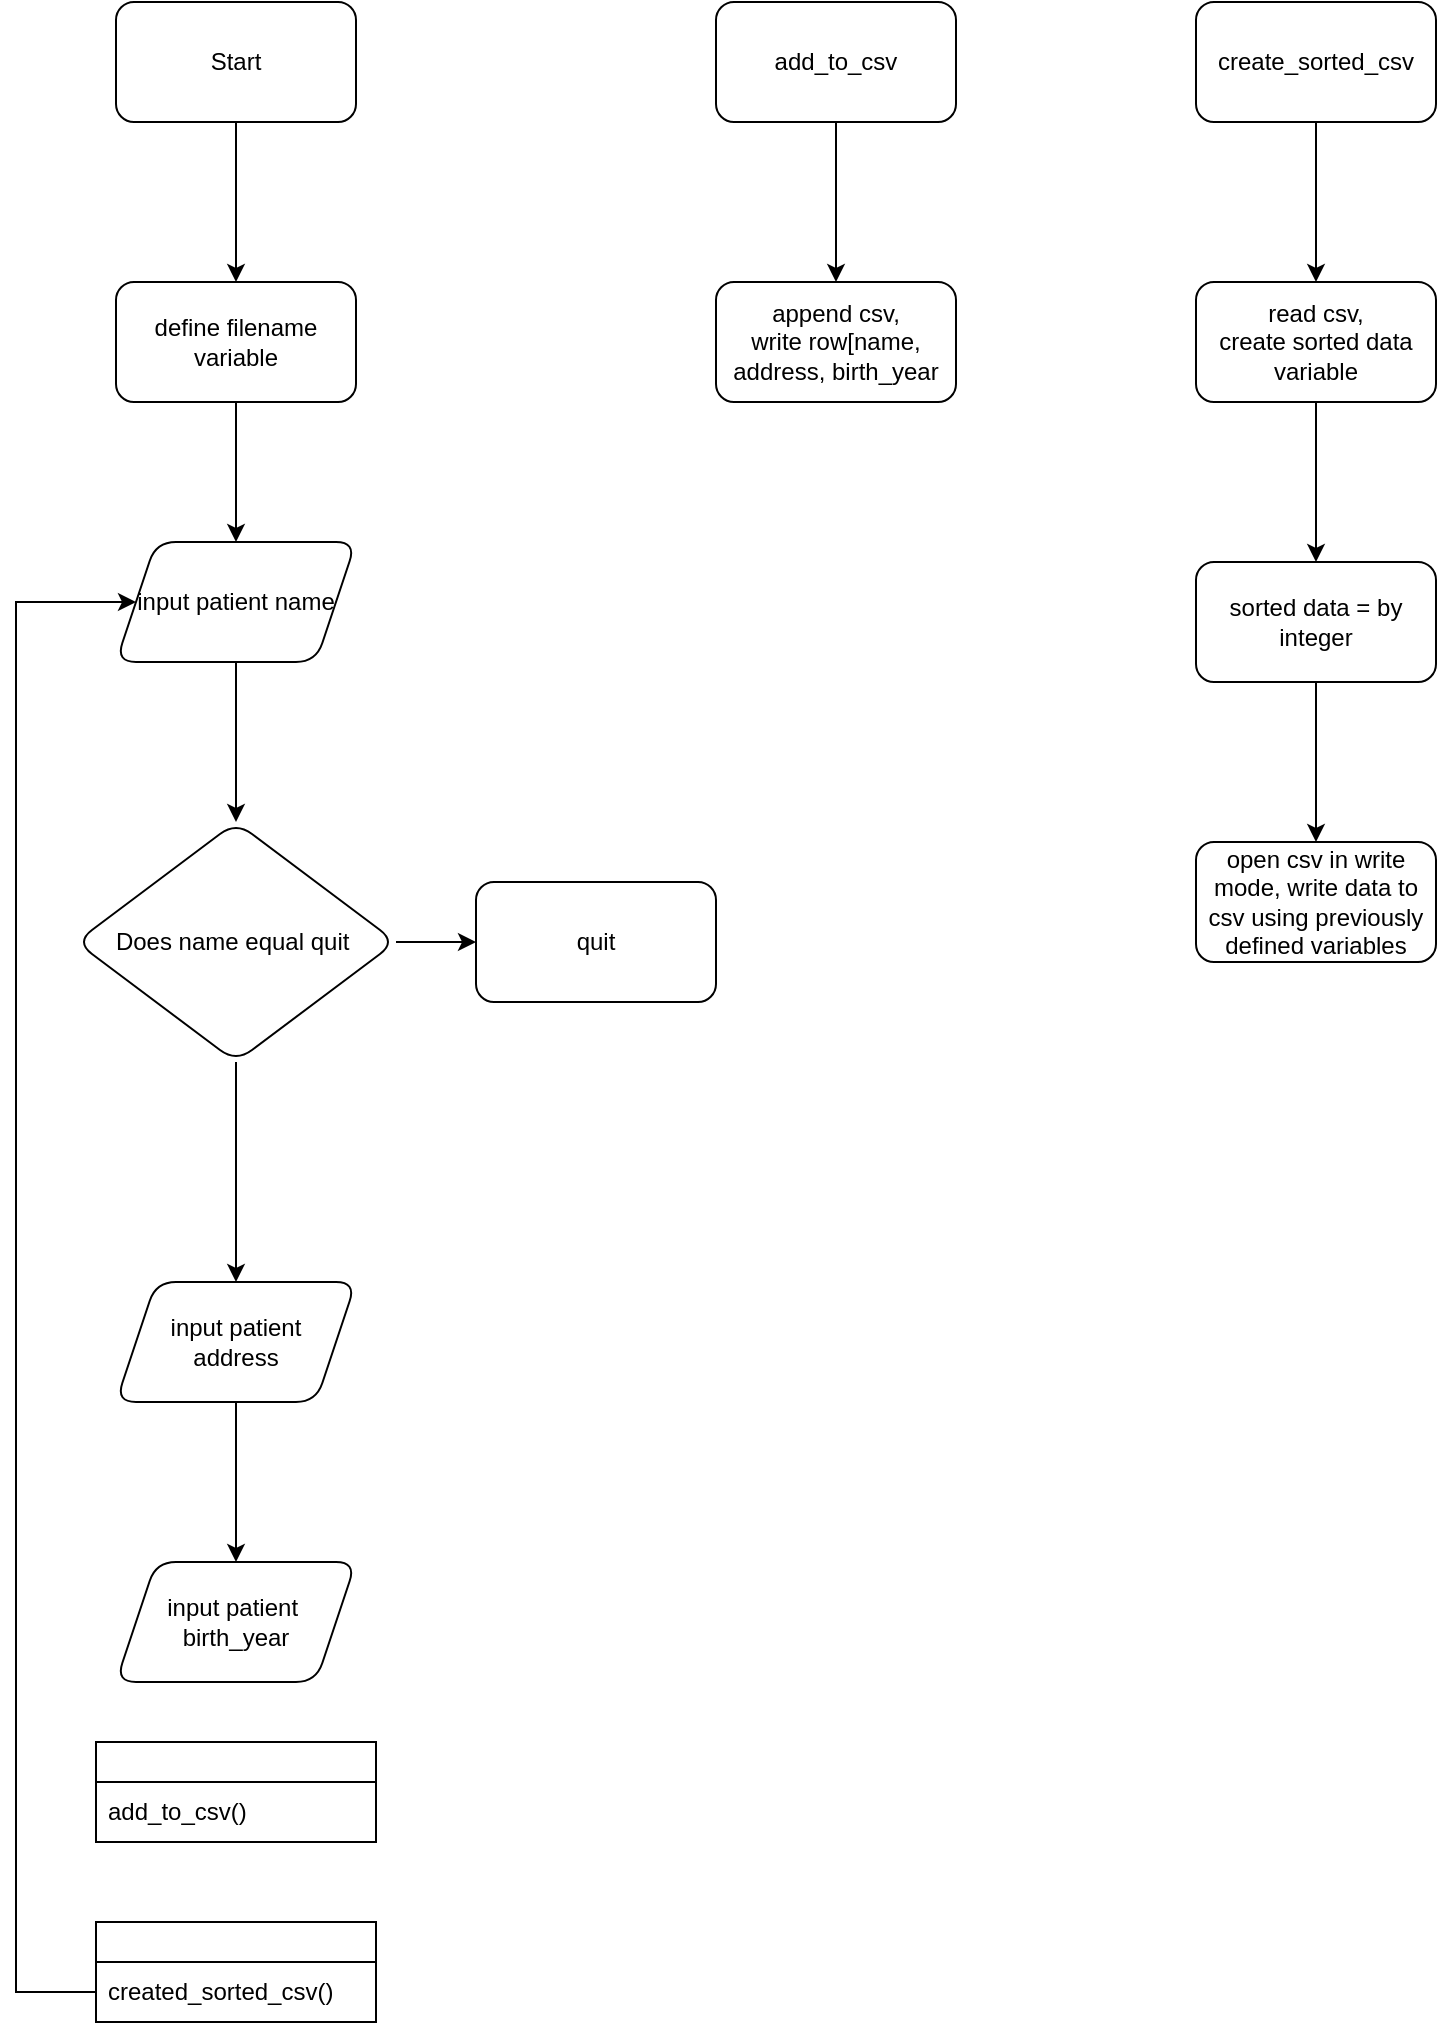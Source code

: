 <mxfile version="21.3.3" type="github">
  <diagram name="Page-1" id="8bYPDBFf9vM7yHo1ai8J">
    <mxGraphModel dx="1687" dy="927" grid="1" gridSize="10" guides="1" tooltips="1" connect="1" arrows="1" fold="1" page="1" pageScale="1" pageWidth="850" pageHeight="1100" math="0" shadow="0">
      <root>
        <mxCell id="0" />
        <mxCell id="1" parent="0" />
        <mxCell id="wSVqXRFub9iAn6hktArB-3" value="" style="edgeStyle=orthogonalEdgeStyle;rounded=0;orthogonalLoop=1;jettySize=auto;html=1;" edge="1" parent="1" source="wSVqXRFub9iAn6hktArB-1" target="wSVqXRFub9iAn6hktArB-2">
          <mxGeometry relative="1" as="geometry" />
        </mxCell>
        <mxCell id="wSVqXRFub9iAn6hktArB-1" value="Start" style="rounded=1;whiteSpace=wrap;html=1;" vertex="1" parent="1">
          <mxGeometry x="80" y="30" width="120" height="60" as="geometry" />
        </mxCell>
        <mxCell id="wSVqXRFub9iAn6hktArB-5" value="" style="edgeStyle=orthogonalEdgeStyle;rounded=0;orthogonalLoop=1;jettySize=auto;html=1;" edge="1" parent="1" source="wSVqXRFub9iAn6hktArB-10" target="wSVqXRFub9iAn6hktArB-4">
          <mxGeometry relative="1" as="geometry" />
        </mxCell>
        <mxCell id="wSVqXRFub9iAn6hktArB-2" value="define filename variable" style="whiteSpace=wrap;html=1;rounded=1;" vertex="1" parent="1">
          <mxGeometry x="80" y="170" width="120" height="60" as="geometry" />
        </mxCell>
        <mxCell id="wSVqXRFub9iAn6hktArB-7" value="" style="edgeStyle=orthogonalEdgeStyle;rounded=0;orthogonalLoop=1;jettySize=auto;html=1;" edge="1" parent="1" source="wSVqXRFub9iAn6hktArB-4" target="wSVqXRFub9iAn6hktArB-6">
          <mxGeometry relative="1" as="geometry" />
        </mxCell>
        <mxCell id="wSVqXRFub9iAn6hktArB-9" value="" style="edgeStyle=orthogonalEdgeStyle;rounded=0;orthogonalLoop=1;jettySize=auto;html=1;" edge="1" parent="1" source="wSVqXRFub9iAn6hktArB-4" target="wSVqXRFub9iAn6hktArB-8">
          <mxGeometry relative="1" as="geometry" />
        </mxCell>
        <mxCell id="wSVqXRFub9iAn6hktArB-4" value="Does name equal quit&amp;nbsp;" style="rhombus;whiteSpace=wrap;html=1;rounded=1;" vertex="1" parent="1">
          <mxGeometry x="60" y="440" width="160" height="120" as="geometry" />
        </mxCell>
        <mxCell id="wSVqXRFub9iAn6hktArB-6" value="quit" style="whiteSpace=wrap;html=1;rounded=1;" vertex="1" parent="1">
          <mxGeometry x="260" y="470" width="120" height="60" as="geometry" />
        </mxCell>
        <mxCell id="wSVqXRFub9iAn6hktArB-13" value="" style="edgeStyle=orthogonalEdgeStyle;rounded=0;orthogonalLoop=1;jettySize=auto;html=1;" edge="1" parent="1" source="wSVqXRFub9iAn6hktArB-8" target="wSVqXRFub9iAn6hktArB-12">
          <mxGeometry relative="1" as="geometry" />
        </mxCell>
        <mxCell id="wSVqXRFub9iAn6hktArB-8" value="input patient&lt;br&gt;address" style="shape=parallelogram;perimeter=parallelogramPerimeter;whiteSpace=wrap;html=1;fixedSize=1;rounded=1;" vertex="1" parent="1">
          <mxGeometry x="80" y="670" width="120" height="60" as="geometry" />
        </mxCell>
        <mxCell id="wSVqXRFub9iAn6hktArB-11" value="" style="edgeStyle=orthogonalEdgeStyle;rounded=0;orthogonalLoop=1;jettySize=auto;html=1;" edge="1" parent="1" source="wSVqXRFub9iAn6hktArB-2" target="wSVqXRFub9iAn6hktArB-10">
          <mxGeometry relative="1" as="geometry">
            <mxPoint x="140" y="230" as="sourcePoint" />
            <mxPoint x="140" y="440" as="targetPoint" />
          </mxGeometry>
        </mxCell>
        <mxCell id="wSVqXRFub9iAn6hktArB-10" value="input patient name" style="shape=parallelogram;perimeter=parallelogramPerimeter;whiteSpace=wrap;html=1;fixedSize=1;rounded=1;" vertex="1" parent="1">
          <mxGeometry x="80" y="300" width="120" height="60" as="geometry" />
        </mxCell>
        <mxCell id="wSVqXRFub9iAn6hktArB-12" value="input patient&amp;nbsp;&lt;br&gt;birth_year" style="shape=parallelogram;perimeter=parallelogramPerimeter;whiteSpace=wrap;html=1;fixedSize=1;rounded=1;" vertex="1" parent="1">
          <mxGeometry x="80" y="810" width="120" height="60" as="geometry" />
        </mxCell>
        <mxCell id="wSVqXRFub9iAn6hktArB-14" value="" style="swimlane;fontStyle=0;childLayout=stackLayout;horizontal=1;startSize=20;horizontalStack=0;resizeParent=1;resizeParentMax=0;resizeLast=0;collapsible=1;marginBottom=0;whiteSpace=wrap;html=1;" vertex="1" parent="1">
          <mxGeometry x="70" y="900" width="140" height="50" as="geometry" />
        </mxCell>
        <mxCell id="wSVqXRFub9iAn6hktArB-15" value="add_to_csv()" style="text;strokeColor=none;fillColor=none;align=left;verticalAlign=middle;spacingLeft=4;spacingRight=4;overflow=hidden;points=[[0,0.5],[1,0.5]];portConstraint=eastwest;rotatable=0;whiteSpace=wrap;html=1;" vertex="1" parent="wSVqXRFub9iAn6hktArB-14">
          <mxGeometry y="20" width="140" height="30" as="geometry" />
        </mxCell>
        <mxCell id="wSVqXRFub9iAn6hktArB-18" value="" style="swimlane;fontStyle=0;childLayout=stackLayout;horizontal=1;startSize=20;horizontalStack=0;resizeParent=1;resizeParentMax=0;resizeLast=0;collapsible=1;marginBottom=0;whiteSpace=wrap;html=1;" vertex="1" parent="1">
          <mxGeometry x="70" y="990" width="140" height="50" as="geometry" />
        </mxCell>
        <mxCell id="wSVqXRFub9iAn6hktArB-19" value="created_sorted_csv()" style="text;strokeColor=none;fillColor=none;align=left;verticalAlign=middle;spacingLeft=4;spacingRight=4;overflow=hidden;points=[[0,0.5],[1,0.5]];portConstraint=eastwest;rotatable=0;whiteSpace=wrap;html=1;" vertex="1" parent="wSVqXRFub9iAn6hktArB-18">
          <mxGeometry y="20" width="140" height="30" as="geometry" />
        </mxCell>
        <mxCell id="wSVqXRFub9iAn6hktArB-22" value="" style="edgeStyle=orthogonalEdgeStyle;rounded=0;orthogonalLoop=1;jettySize=auto;html=1;" edge="1" parent="1" source="wSVqXRFub9iAn6hktArB-20" target="wSVqXRFub9iAn6hktArB-21">
          <mxGeometry relative="1" as="geometry" />
        </mxCell>
        <mxCell id="wSVqXRFub9iAn6hktArB-20" value="add_to_csv" style="rounded=1;whiteSpace=wrap;html=1;" vertex="1" parent="1">
          <mxGeometry x="380" y="30" width="120" height="60" as="geometry" />
        </mxCell>
        <mxCell id="wSVqXRFub9iAn6hktArB-21" value="append csv,&lt;br&gt;write row[name, address, birth_year" style="whiteSpace=wrap;html=1;rounded=1;" vertex="1" parent="1">
          <mxGeometry x="380" y="170" width="120" height="60" as="geometry" />
        </mxCell>
        <mxCell id="wSVqXRFub9iAn6hktArB-23" value="" style="edgeStyle=orthogonalEdgeStyle;rounded=0;orthogonalLoop=1;jettySize=auto;html=1;" edge="1" parent="1" source="wSVqXRFub9iAn6hktArB-24" target="wSVqXRFub9iAn6hktArB-25">
          <mxGeometry relative="1" as="geometry" />
        </mxCell>
        <mxCell id="wSVqXRFub9iAn6hktArB-24" value="create_sorted_csv" style="rounded=1;whiteSpace=wrap;html=1;" vertex="1" parent="1">
          <mxGeometry x="620" y="30" width="120" height="60" as="geometry" />
        </mxCell>
        <mxCell id="wSVqXRFub9iAn6hktArB-27" value="" style="edgeStyle=orthogonalEdgeStyle;rounded=0;orthogonalLoop=1;jettySize=auto;html=1;" edge="1" parent="1" source="wSVqXRFub9iAn6hktArB-25" target="wSVqXRFub9iAn6hktArB-26">
          <mxGeometry relative="1" as="geometry" />
        </mxCell>
        <mxCell id="wSVqXRFub9iAn6hktArB-25" value="read csv,&lt;br&gt;create sorted data variable" style="whiteSpace=wrap;html=1;rounded=1;" vertex="1" parent="1">
          <mxGeometry x="620" y="170" width="120" height="60" as="geometry" />
        </mxCell>
        <mxCell id="wSVqXRFub9iAn6hktArB-29" value="" style="edgeStyle=orthogonalEdgeStyle;rounded=0;orthogonalLoop=1;jettySize=auto;html=1;" edge="1" parent="1" source="wSVqXRFub9iAn6hktArB-26" target="wSVqXRFub9iAn6hktArB-28">
          <mxGeometry relative="1" as="geometry" />
        </mxCell>
        <mxCell id="wSVqXRFub9iAn6hktArB-26" value="sorted data = by integer" style="whiteSpace=wrap;html=1;rounded=1;" vertex="1" parent="1">
          <mxGeometry x="620" y="310" width="120" height="60" as="geometry" />
        </mxCell>
        <mxCell id="wSVqXRFub9iAn6hktArB-28" value="open csv in write mode, write data to csv using previously defined variables" style="whiteSpace=wrap;html=1;rounded=1;" vertex="1" parent="1">
          <mxGeometry x="620" y="450" width="120" height="60" as="geometry" />
        </mxCell>
        <mxCell id="wSVqXRFub9iAn6hktArB-30" style="edgeStyle=orthogonalEdgeStyle;rounded=0;orthogonalLoop=1;jettySize=auto;html=1;" edge="1" parent="1">
          <mxGeometry relative="1" as="geometry">
            <mxPoint x="70" y="1020" as="sourcePoint" />
            <mxPoint x="90" y="330" as="targetPoint" />
            <Array as="points">
              <mxPoint x="30" y="1025" />
              <mxPoint x="30" y="330" />
            </Array>
          </mxGeometry>
        </mxCell>
      </root>
    </mxGraphModel>
  </diagram>
</mxfile>
